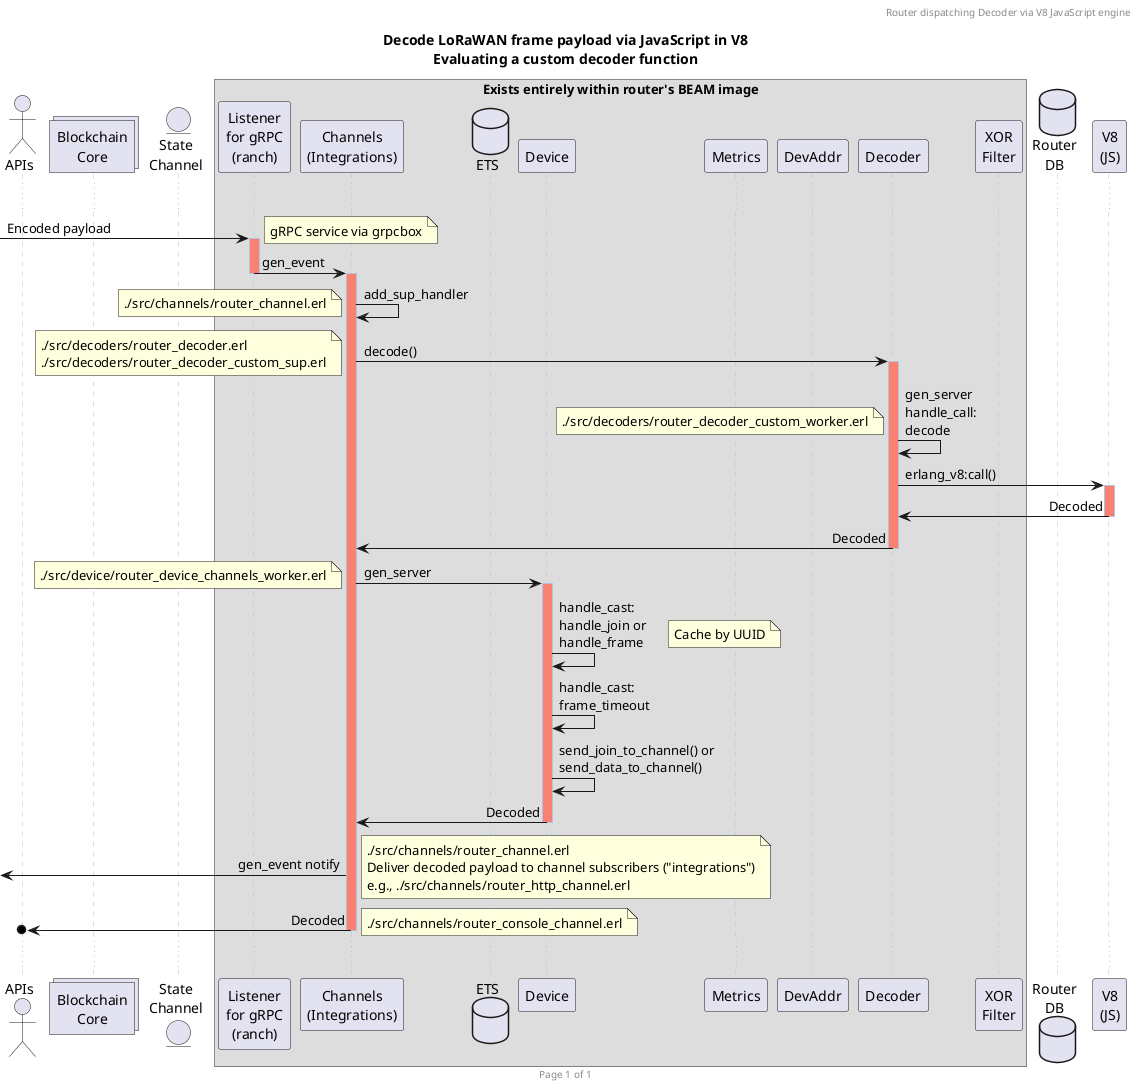 ' To generate diagrams, run: plantuml -tsvg *.plantuml
' On Debian-ish Linux, use latest .jar from plantuml.com

@startuml

header Router dispatching Decoder via V8 JavaScript engine
footer Page %page% of %lastpage%

' Preserve same sequence across all diagrams:
' (intentionally omitted: Lager)
actor        APIs                           as api      order 1
collections  "Blockchain\nCore"             as core     order 10
entity       "State\nChannel"               as sc       order 20
box "Exists entirely within router's BEAM image"
participant  "Listener\nfor gRPC\n(ranch)"  as listener order 30
participant  "Channels\n(Integrations)"     as channels order 40
'control      "Router\ninit()"               as init     order 50
database     ETS                            as ets      order 51
participant  Device                         as device   order 60
participant  Metrics                        as metrics  order 70
participant  DevAddr                        as devaddr  order 80
participant  Decoder                        as decoder  order 90
participant  "XOR\nFilter"                  as xor      order 99
end box
database     "Router\nDB"                   as db       order 100
participant  "V8\n(JS)"                     as v8       order 200

title
        Decode LoRaWAN frame payload via JavaScript in V8
        Evaluating a custom decoder function
end title

skinparam sequence {
        LifeLineBorderColor #LightSteelBlue
        LifeLineBackgroundColor #Salmon
        MessageAlign direction
}

...

[-> listener ++: Encoded payload
note right: gRPC service via grpcbox
listener -> channels --++ : gen_event
channels -> channels : add_sup_handler
note left: ./src/channels/router_channel.erl

channels -> decoder ++ : decode()
note left
        ./src/decoders/router_decoder.erl
        ./src/decoders/router_decoder_custom_sup.erl
end note
decoder -> decoder : gen_server\nhandle_call:\ndecode
note left: ./src/decoders/router_decoder_custom_worker.erl
decoder -> v8 ++ : erlang_v8:call()
decoder <- v8 -- : Decoded
channels <- decoder -- : Decoded

channels -> device ++ : gen_server
note left: ./src/device/router_device_channels_worker.erl

device -> device : handle_cast:\nhandle_join or\nhandle_frame
note right: Cache by UUID

device -> device : handle_cast:\nframe_timeout
device -> device : send_join_to_channel() or\nsend_data_to_channel()
channels <- device -- : Decoded
[<- channels : gen_event notify
note right
        ./src/channels/router_channel.erl
        Deliver decoded payload to channel subscribers ("integrations")
        e.g., ./src/channels/router_http_channel.erl
end note

channels ->o api -- : Decoded
note right: ./src/channels/router_console_channel.erl

...

@enduml
